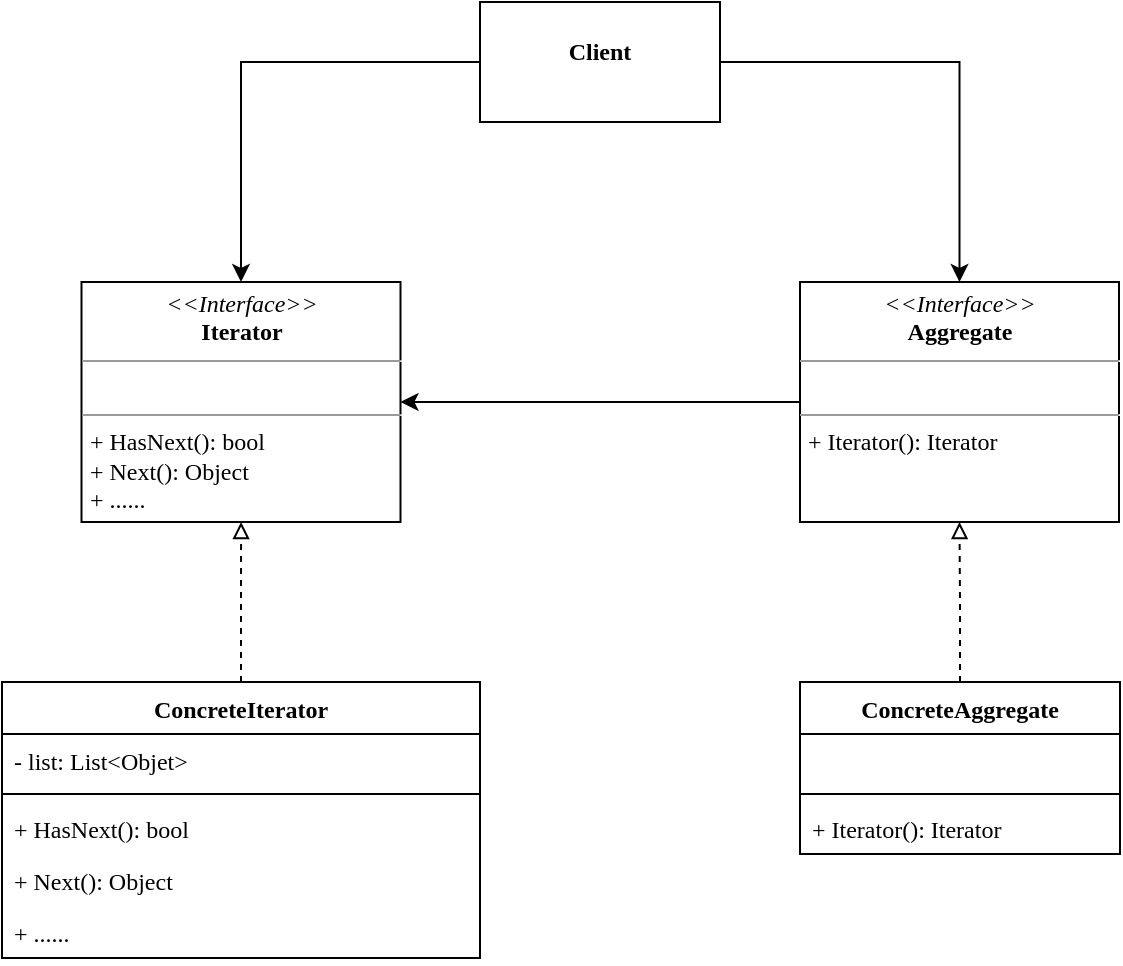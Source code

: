 <mxfile version="20.3.0" type="device"><diagram id="HzjtcIF_E4h1qvze_GLH" name="第 1 页"><mxGraphModel dx="119" dy="608" grid="1" gridSize="10" guides="1" tooltips="1" connect="1" arrows="1" fold="1" page="1" pageScale="1" pageWidth="827" pageHeight="1169" math="0" shadow="0"><root><mxCell id="0"/><mxCell id="1" parent="0"/><mxCell id="3r-v3_GJNiOW35AgCwTC-1" style="edgeStyle=orthogonalEdgeStyle;rounded=0;orthogonalLoop=1;jettySize=auto;html=1;exitX=1;exitY=0.5;exitDx=0;exitDy=0;fontFamily=Times New Roman;" edge="1" parent="1" source="3r-v3_GJNiOW35AgCwTC-2" target="3r-v3_GJNiOW35AgCwTC-15"><mxGeometry relative="1" as="geometry"/></mxCell><mxCell id="3r-v3_GJNiOW35AgCwTC-19" style="edgeStyle=orthogonalEdgeStyle;rounded=0;orthogonalLoop=1;jettySize=auto;html=1;exitX=0;exitY=0.5;exitDx=0;exitDy=0;entryX=0.5;entryY=0;entryDx=0;entryDy=0;" edge="1" parent="1" source="3r-v3_GJNiOW35AgCwTC-2" target="3r-v3_GJNiOW35AgCwTC-18"><mxGeometry relative="1" as="geometry"/></mxCell><mxCell id="3r-v3_GJNiOW35AgCwTC-2" value="&lt;p style=&quot;margin: 0px ; margin-top: 4px ; text-align: center&quot;&gt;&lt;br&gt;&lt;b&gt;Client&lt;/b&gt;&lt;/p&gt;" style="verticalAlign=top;align=left;overflow=fill;fontSize=12;fontFamily=Times New Roman;html=1;" vertex="1" parent="1"><mxGeometry x="1160" y="100" width="120" height="60" as="geometry"/></mxCell><mxCell id="3r-v3_GJNiOW35AgCwTC-3" value="ConcreteIterator" style="swimlane;fontStyle=1;align=center;verticalAlign=top;childLayout=stackLayout;horizontal=1;startSize=26;horizontalStack=0;resizeParent=1;resizeParentMax=0;resizeLast=0;collapsible=1;marginBottom=0;fontFamily=Times New Roman;" vertex="1" parent="1"><mxGeometry x="921" y="440" width="239" height="138" as="geometry"/></mxCell><mxCell id="3r-v3_GJNiOW35AgCwTC-4" value="- list: List&lt;Objet&gt;" style="text;strokeColor=none;fillColor=none;align=left;verticalAlign=top;spacingLeft=4;spacingRight=4;overflow=hidden;rotatable=0;points=[[0,0.5],[1,0.5]];portConstraint=eastwest;fontFamily=Times New Roman;" vertex="1" parent="3r-v3_GJNiOW35AgCwTC-3"><mxGeometry y="26" width="239" height="26" as="geometry"/></mxCell><mxCell id="3r-v3_GJNiOW35AgCwTC-5" value="" style="line;strokeWidth=1;fillColor=none;align=left;verticalAlign=middle;spacingTop=-1;spacingLeft=3;spacingRight=3;rotatable=0;labelPosition=right;points=[];portConstraint=eastwest;fontFamily=Times New Roman;" vertex="1" parent="3r-v3_GJNiOW35AgCwTC-3"><mxGeometry y="52" width="239" height="8" as="geometry"/></mxCell><mxCell id="3r-v3_GJNiOW35AgCwTC-8" value="+ HasNext(): bool&#10;" style="text;strokeColor=none;fillColor=none;align=left;verticalAlign=top;spacingLeft=4;spacingRight=4;overflow=hidden;rotatable=0;points=[[0,0.5],[1,0.5]];portConstraint=eastwest;fontFamily=Times New Roman;" vertex="1" parent="3r-v3_GJNiOW35AgCwTC-3"><mxGeometry y="60" width="239" height="26" as="geometry"/></mxCell><mxCell id="3r-v3_GJNiOW35AgCwTC-9" value="+ Next(): Object&#10;" style="text;strokeColor=none;fillColor=none;align=left;verticalAlign=top;spacingLeft=4;spacingRight=4;overflow=hidden;rotatable=0;points=[[0,0.5],[1,0.5]];portConstraint=eastwest;fontFamily=Times New Roman;" vertex="1" parent="3r-v3_GJNiOW35AgCwTC-3"><mxGeometry y="86" width="239" height="26" as="geometry"/></mxCell><mxCell id="3r-v3_GJNiOW35AgCwTC-22" value="+ ......" style="text;strokeColor=none;fillColor=none;align=left;verticalAlign=top;spacingLeft=4;spacingRight=4;overflow=hidden;rotatable=0;points=[[0,0.5],[1,0.5]];portConstraint=eastwest;fontFamily=Times New Roman;" vertex="1" parent="3r-v3_GJNiOW35AgCwTC-3"><mxGeometry y="112" width="239" height="26" as="geometry"/></mxCell><mxCell id="3r-v3_GJNiOW35AgCwTC-10" value="ConcreteAggregate" style="swimlane;fontStyle=1;align=center;verticalAlign=top;childLayout=stackLayout;horizontal=1;startSize=26;horizontalStack=0;resizeParent=1;resizeParentMax=0;resizeLast=0;collapsible=1;marginBottom=0;fontFamily=Times New Roman;" vertex="1" parent="1"><mxGeometry x="1320" y="440" width="160" height="86" as="geometry"/></mxCell><mxCell id="3r-v3_GJNiOW35AgCwTC-11" value=" " style="text;strokeColor=none;fillColor=none;align=left;verticalAlign=top;spacingLeft=4;spacingRight=4;overflow=hidden;rotatable=0;points=[[0,0.5],[1,0.5]];portConstraint=eastwest;fontFamily=Times New Roman;" vertex="1" parent="3r-v3_GJNiOW35AgCwTC-10"><mxGeometry y="26" width="160" height="26" as="geometry"/></mxCell><mxCell id="3r-v3_GJNiOW35AgCwTC-12" value="" style="line;strokeWidth=1;fillColor=none;align=left;verticalAlign=middle;spacingTop=-1;spacingLeft=3;spacingRight=3;rotatable=0;labelPosition=right;points=[];portConstraint=eastwest;fontFamily=Times New Roman;" vertex="1" parent="3r-v3_GJNiOW35AgCwTC-10"><mxGeometry y="52" width="160" height="8" as="geometry"/></mxCell><mxCell id="3r-v3_GJNiOW35AgCwTC-13" value="+ Iterator(): Iterator&#10;" style="text;strokeColor=none;fillColor=none;align=left;verticalAlign=top;spacingLeft=4;spacingRight=4;overflow=hidden;rotatable=0;points=[[0,0.5],[1,0.5]];portConstraint=eastwest;fontFamily=Times New Roman;" vertex="1" parent="3r-v3_GJNiOW35AgCwTC-10"><mxGeometry y="60" width="160" height="26" as="geometry"/></mxCell><mxCell id="3r-v3_GJNiOW35AgCwTC-14" style="rounded=0;orthogonalLoop=1;jettySize=auto;html=1;fontFamily=Times New Roman;entryX=0.5;entryY=1;entryDx=0;entryDy=0;exitX=0.5;exitY=0;exitDx=0;exitDy=0;endArrow=block;endFill=0;dashed=1;edgeStyle=orthogonalEdgeStyle;" edge="1" parent="1" source="3r-v3_GJNiOW35AgCwTC-10" target="3r-v3_GJNiOW35AgCwTC-15"><mxGeometry relative="1" as="geometry"><mxPoint x="1110" y="391" as="sourcePoint"/><mxPoint x="1251" y="391" as="targetPoint"/></mxGeometry></mxCell><mxCell id="3r-v3_GJNiOW35AgCwTC-20" style="edgeStyle=orthogonalEdgeStyle;rounded=0;orthogonalLoop=1;jettySize=auto;html=1;" edge="1" parent="1" source="3r-v3_GJNiOW35AgCwTC-15" target="3r-v3_GJNiOW35AgCwTC-18"><mxGeometry relative="1" as="geometry"/></mxCell><mxCell id="3r-v3_GJNiOW35AgCwTC-15" value="&lt;p style=&quot;margin:0px;margin-top:4px;text-align:center;&quot;&gt;&lt;i&gt;&amp;lt;&amp;lt;Interface&amp;gt;&amp;gt;&lt;/i&gt;&lt;br&gt;&lt;b&gt;Aggregate&lt;/b&gt;&lt;/p&gt;&lt;hr size=&quot;1&quot;&gt;&lt;p style=&quot;margin:0px;margin-left:4px;&quot;&gt;&lt;br&gt;&lt;/p&gt;&lt;hr size=&quot;1&quot;&gt;&lt;p style=&quot;margin:0px;margin-left:4px;&quot;&gt;+ Iterator(): Iterator&lt;br&gt;&lt;/p&gt;" style="verticalAlign=top;align=left;overflow=fill;fontSize=12;fontFamily=Times New Roman;html=1;" vertex="1" parent="1"><mxGeometry x="1320" y="240" width="159.5" height="120" as="geometry"/></mxCell><mxCell id="3r-v3_GJNiOW35AgCwTC-16" style="rounded=0;orthogonalLoop=1;jettySize=auto;html=1;fontFamily=Times New Roman;endArrow=block;endFill=0;dashed=1;edgeStyle=orthogonalEdgeStyle;" edge="1" parent="1" source="3r-v3_GJNiOW35AgCwTC-3" target="3r-v3_GJNiOW35AgCwTC-18"><mxGeometry relative="1" as="geometry"><mxPoint x="1330.5" y="431" as="sourcePoint"/><mxPoint x="1330.25" y="351" as="targetPoint"/></mxGeometry></mxCell><mxCell id="3r-v3_GJNiOW35AgCwTC-18" value="&lt;p style=&quot;margin:0px;margin-top:4px;text-align:center;&quot;&gt;&lt;i&gt;&amp;lt;&amp;lt;Interface&amp;gt;&amp;gt;&lt;/i&gt;&lt;br&gt;&lt;b&gt;Iterator&lt;/b&gt;&lt;/p&gt;&lt;hr size=&quot;1&quot;&gt;&lt;p style=&quot;margin:0px;margin-left:4px;&quot;&gt;&lt;br&gt;&lt;/p&gt;&lt;hr size=&quot;1&quot;&gt;&lt;p style=&quot;margin:0px;margin-left:4px;&quot;&gt;+ HasNext(): bool&lt;br&gt;&lt;/p&gt;&lt;p style=&quot;margin:0px;margin-left:4px;&quot;&gt;+ Next(): Object&lt;/p&gt;&lt;p style=&quot;margin:0px;margin-left:4px;&quot;&gt;+ ......&lt;/p&gt;" style="verticalAlign=top;align=left;overflow=fill;fontSize=12;fontFamily=Times New Roman;html=1;" vertex="1" parent="1"><mxGeometry x="960.75" y="240" width="159.5" height="120" as="geometry"/></mxCell></root></mxGraphModel></diagram></mxfile>